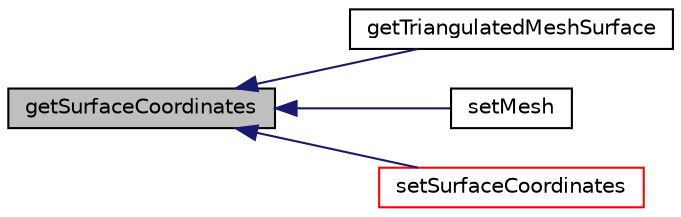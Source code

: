 digraph "getSurfaceCoordinates"
{
  bgcolor="transparent";
  edge [fontname="Helvetica",fontsize="10",labelfontname="Helvetica",labelfontsize="10"];
  node [fontname="Helvetica",fontsize="10",shape=record];
  rankdir="LR";
  Node104 [label="getSurfaceCoordinates",height=0.2,width=0.4,color="black", fillcolor="grey75", style="filled", fontcolor="black"];
  Node104 -> Node105 [dir="back",color="midnightblue",fontsize="10",style="solid",fontname="Helvetica"];
  Node105 [label="getTriangulatedMeshSurface",height=0.2,width=0.4,color="black",URL="$classdafoam_1_1pyDAFoam_1_1PYDAFOAM.html#ad26ac7f00b7a0b4cd441a7a8086ab9e7"];
  Node104 -> Node106 [dir="back",color="midnightblue",fontsize="10",style="solid",fontname="Helvetica"];
  Node106 [label="setMesh",height=0.2,width=0.4,color="black",URL="$classdafoam_1_1pyDAFoam_1_1PYDAFOAM.html#a9a37af332c46ce5d38b00e0073632e9c"];
  Node104 -> Node107 [dir="back",color="midnightblue",fontsize="10",style="solid",fontname="Helvetica"];
  Node107 [label="setSurfaceCoordinates",height=0.2,width=0.4,color="red",URL="$classdafoam_1_1pyDAFoam_1_1PYDAFOAM.html#a6850fa33c4c3d8412a9d9297146b21be"];
}
